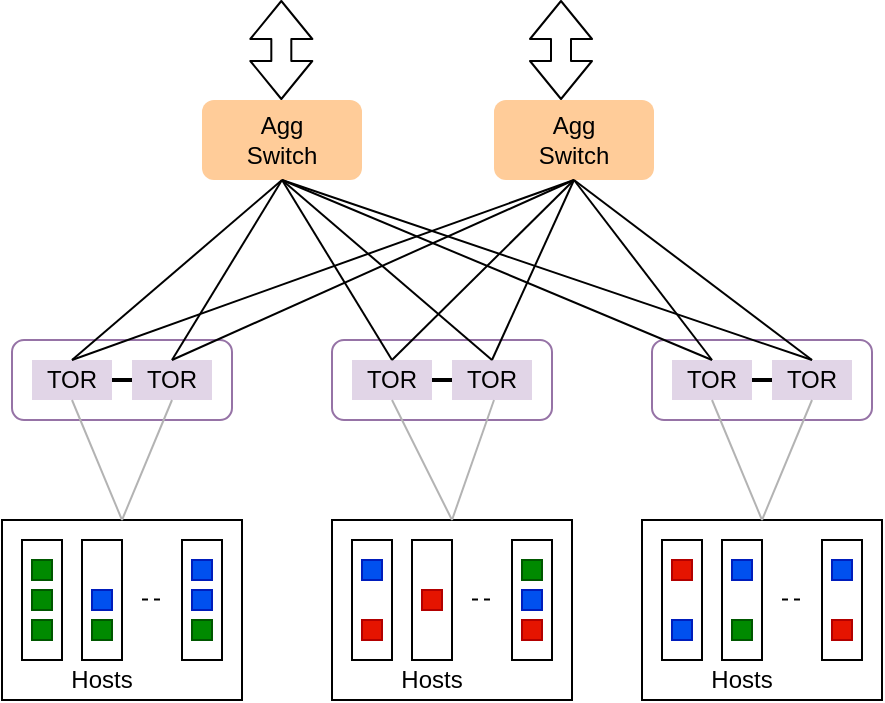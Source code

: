 <mxfile version="12.4.2" type="github" pages="1">
  <diagram id="Zf1moELY5aSaE2jxueNO" name="Page-1">
    <mxGraphModel dx="1135" dy="656" grid="1" gridSize="10" guides="1" tooltips="1" connect="1" arrows="1" fold="1" page="1" pageScale="1" pageWidth="1100" pageHeight="850" math="0" shadow="0">
      <root>
        <mxCell id="0"/>
        <mxCell id="1" parent="0"/>
        <mxCell id="HJ_L1rE2T7s1D5HdSCg_-11" value="" style="rounded=0;whiteSpace=wrap;html=1;fillColor=none;" vertex="1" parent="1">
          <mxGeometry x="330" y="460" width="120" height="90" as="geometry"/>
        </mxCell>
        <mxCell id="HJ_L1rE2T7s1D5HdSCg_-39" value="" style="rounded=0;whiteSpace=wrap;html=1;fillColor=none;" vertex="1" parent="1">
          <mxGeometry x="650" y="460" width="120" height="90" as="geometry"/>
        </mxCell>
        <mxCell id="HJ_L1rE2T7s1D5HdSCg_-25" value="" style="rounded=0;whiteSpace=wrap;html=1;fillColor=none;" vertex="1" parent="1">
          <mxGeometry x="495" y="460" width="120" height="90" as="geometry"/>
        </mxCell>
        <mxCell id="LaCptTWRg6OUw0mQEfFn-7" value="" style="group" parent="1" vertex="1" connectable="0">
          <mxGeometry x="335" y="370" width="110" height="40" as="geometry"/>
        </mxCell>
        <mxCell id="LaCptTWRg6OUw0mQEfFn-5" value="" style="rounded=1;whiteSpace=wrap;html=1;fillColor=none;strokeColor=#9673a6;" parent="LaCptTWRg6OUw0mQEfFn-7" vertex="1">
          <mxGeometry width="110" height="40" as="geometry"/>
        </mxCell>
        <mxCell id="LaCptTWRg6OUw0mQEfFn-1" value="TOR" style="rounded=0;whiteSpace=wrap;html=1;fillColor=#e1d5e7;strokeColor=none;" parent="LaCptTWRg6OUw0mQEfFn-7" vertex="1">
          <mxGeometry x="10" y="10" width="40" height="20" as="geometry"/>
        </mxCell>
        <mxCell id="LaCptTWRg6OUw0mQEfFn-2" value="TOR" style="rounded=0;whiteSpace=wrap;html=1;fillColor=#e1d5e7;strokeColor=none;" parent="LaCptTWRg6OUw0mQEfFn-7" vertex="1">
          <mxGeometry x="60" y="10" width="40" height="20" as="geometry"/>
        </mxCell>
        <mxCell id="LaCptTWRg6OUw0mQEfFn-3" value="" style="endArrow=none;html=1;strokeWidth=2;entryX=0;entryY=0.5;entryDx=0;entryDy=0;exitX=1;exitY=0.5;exitDx=0;exitDy=0;" parent="LaCptTWRg6OUw0mQEfFn-7" source="LaCptTWRg6OUw0mQEfFn-1" target="LaCptTWRg6OUw0mQEfFn-2" edge="1">
          <mxGeometry width="50" height="50" relative="1" as="geometry">
            <mxPoint x="10" y="100" as="sourcePoint"/>
            <mxPoint x="60" y="50" as="targetPoint"/>
          </mxGeometry>
        </mxCell>
        <mxCell id="LaCptTWRg6OUw0mQEfFn-9" value="" style="group" parent="1" vertex="1" connectable="0">
          <mxGeometry x="495" y="370" width="110" height="40" as="geometry"/>
        </mxCell>
        <mxCell id="LaCptTWRg6OUw0mQEfFn-10" value="" style="rounded=1;whiteSpace=wrap;html=1;fillColor=none;strokeColor=#9673a6;" parent="LaCptTWRg6OUw0mQEfFn-9" vertex="1">
          <mxGeometry width="110" height="40" as="geometry"/>
        </mxCell>
        <mxCell id="LaCptTWRg6OUw0mQEfFn-11" value="TOR" style="rounded=0;whiteSpace=wrap;html=1;fillColor=#e1d5e7;strokeColor=none;" parent="LaCptTWRg6OUw0mQEfFn-9" vertex="1">
          <mxGeometry x="10" y="10" width="40" height="20" as="geometry"/>
        </mxCell>
        <mxCell id="LaCptTWRg6OUw0mQEfFn-12" value="TOR" style="rounded=0;whiteSpace=wrap;html=1;fillColor=#e1d5e7;strokeColor=none;" parent="LaCptTWRg6OUw0mQEfFn-9" vertex="1">
          <mxGeometry x="60" y="10" width="40" height="20" as="geometry"/>
        </mxCell>
        <mxCell id="LaCptTWRg6OUw0mQEfFn-13" value="" style="endArrow=none;html=1;strokeWidth=2;entryX=0;entryY=0.5;entryDx=0;entryDy=0;exitX=1;exitY=0.5;exitDx=0;exitDy=0;" parent="LaCptTWRg6OUw0mQEfFn-9" source="LaCptTWRg6OUw0mQEfFn-11" target="LaCptTWRg6OUw0mQEfFn-12" edge="1">
          <mxGeometry width="50" height="50" relative="1" as="geometry">
            <mxPoint x="10" y="100" as="sourcePoint"/>
            <mxPoint x="60" y="50" as="targetPoint"/>
          </mxGeometry>
        </mxCell>
        <mxCell id="LaCptTWRg6OUw0mQEfFn-14" value="" style="group" parent="1" vertex="1" connectable="0">
          <mxGeometry x="655" y="370" width="110" height="40" as="geometry"/>
        </mxCell>
        <mxCell id="LaCptTWRg6OUw0mQEfFn-15" value="" style="rounded=1;whiteSpace=wrap;html=1;fillColor=none;strokeColor=#9673a6;" parent="LaCptTWRg6OUw0mQEfFn-14" vertex="1">
          <mxGeometry width="110" height="40" as="geometry"/>
        </mxCell>
        <mxCell id="LaCptTWRg6OUw0mQEfFn-16" value="TOR" style="rounded=0;whiteSpace=wrap;html=1;fillColor=#e1d5e7;strokeColor=none;" parent="LaCptTWRg6OUw0mQEfFn-14" vertex="1">
          <mxGeometry x="10" y="10" width="40" height="20" as="geometry"/>
        </mxCell>
        <mxCell id="LaCptTWRg6OUw0mQEfFn-17" value="TOR" style="rounded=0;whiteSpace=wrap;html=1;fillColor=#e1d5e7;strokeColor=none;" parent="LaCptTWRg6OUw0mQEfFn-14" vertex="1">
          <mxGeometry x="60" y="10" width="40" height="20" as="geometry"/>
        </mxCell>
        <mxCell id="LaCptTWRg6OUw0mQEfFn-18" value="" style="endArrow=none;html=1;strokeWidth=2;entryX=0;entryY=0.5;entryDx=0;entryDy=0;exitX=1;exitY=0.5;exitDx=0;exitDy=0;" parent="LaCptTWRg6OUw0mQEfFn-14" source="LaCptTWRg6OUw0mQEfFn-16" target="LaCptTWRg6OUw0mQEfFn-17" edge="1">
          <mxGeometry width="50" height="50" relative="1" as="geometry">
            <mxPoint x="10" y="100" as="sourcePoint"/>
            <mxPoint x="60" y="50" as="targetPoint"/>
          </mxGeometry>
        </mxCell>
        <mxCell id="LaCptTWRg6OUw0mQEfFn-19" value="" style="rounded=0;whiteSpace=wrap;html=1;fillColor=none;" parent="1" vertex="1">
          <mxGeometry x="340" y="470" width="20" height="60" as="geometry"/>
        </mxCell>
        <mxCell id="LaCptTWRg6OUw0mQEfFn-21" value="" style="rounded=0;whiteSpace=wrap;html=1;fillColor=none;" parent="1" vertex="1">
          <mxGeometry x="370" y="470" width="20" height="60" as="geometry"/>
        </mxCell>
        <mxCell id="LaCptTWRg6OUw0mQEfFn-22" value="" style="rounded=0;whiteSpace=wrap;html=1;fillColor=none;" parent="1" vertex="1">
          <mxGeometry x="420" y="470" width="20" height="60" as="geometry"/>
        </mxCell>
        <mxCell id="LaCptTWRg6OUw0mQEfFn-23" value="" style="endArrow=none;dashed=1;html=1;strokeWidth=1;" parent="1" edge="1">
          <mxGeometry width="50" height="50" relative="1" as="geometry">
            <mxPoint x="400" y="499.76" as="sourcePoint"/>
            <mxPoint x="410" y="499.76" as="targetPoint"/>
          </mxGeometry>
        </mxCell>
        <mxCell id="HJ_L1rE2T7s1D5HdSCg_-1" value="" style="whiteSpace=wrap;html=1;aspect=fixed;fillColor=#008a00;strokeColor=#005700;fontColor=#ffffff;" vertex="1" parent="1">
          <mxGeometry x="345" y="510" width="10" height="10" as="geometry"/>
        </mxCell>
        <mxCell id="HJ_L1rE2T7s1D5HdSCg_-2" value="" style="whiteSpace=wrap;html=1;aspect=fixed;fillColor=#008a00;strokeColor=#005700;fontColor=#ffffff;" vertex="1" parent="1">
          <mxGeometry x="425" y="510" width="10" height="10" as="geometry"/>
        </mxCell>
        <mxCell id="HJ_L1rE2T7s1D5HdSCg_-3" value="" style="whiteSpace=wrap;html=1;aspect=fixed;fillColor=#008a00;strokeColor=#005700;fontColor=#ffffff;" vertex="1" parent="1">
          <mxGeometry x="345" y="495" width="10" height="10" as="geometry"/>
        </mxCell>
        <mxCell id="HJ_L1rE2T7s1D5HdSCg_-4" value="" style="whiteSpace=wrap;html=1;aspect=fixed;fillColor=#008a00;strokeColor=#005700;fontColor=#ffffff;" vertex="1" parent="1">
          <mxGeometry x="345" y="480" width="10" height="10" as="geometry"/>
        </mxCell>
        <mxCell id="HJ_L1rE2T7s1D5HdSCg_-5" value="" style="whiteSpace=wrap;html=1;aspect=fixed;fillColor=#0050ef;strokeColor=#001DBC;fontColor=#ffffff;" vertex="1" parent="1">
          <mxGeometry x="375" y="495" width="10" height="10" as="geometry"/>
        </mxCell>
        <mxCell id="HJ_L1rE2T7s1D5HdSCg_-6" value="" style="whiteSpace=wrap;html=1;aspect=fixed;fillColor=#008a00;strokeColor=#005700;fontColor=#ffffff;" vertex="1" parent="1">
          <mxGeometry x="375" y="510" width="10" height="10" as="geometry"/>
        </mxCell>
        <mxCell id="HJ_L1rE2T7s1D5HdSCg_-8" value="" style="whiteSpace=wrap;html=1;aspect=fixed;fillColor=#0050ef;strokeColor=#001DBC;fontColor=#ffffff;" vertex="1" parent="1">
          <mxGeometry x="425" y="495" width="10" height="10" as="geometry"/>
        </mxCell>
        <mxCell id="HJ_L1rE2T7s1D5HdSCg_-9" value="" style="whiteSpace=wrap;html=1;aspect=fixed;fillColor=#0050ef;strokeColor=#001DBC;fontColor=#ffffff;" vertex="1" parent="1">
          <mxGeometry x="425" y="480" width="10" height="10" as="geometry"/>
        </mxCell>
        <mxCell id="HJ_L1rE2T7s1D5HdSCg_-10" value="Hosts" style="text;html=1;strokeColor=none;fillColor=none;align=center;verticalAlign=middle;whiteSpace=wrap;rounded=0;" vertex="1" parent="1">
          <mxGeometry x="360" y="530" width="40" height="20" as="geometry"/>
        </mxCell>
        <mxCell id="HJ_L1rE2T7s1D5HdSCg_-12" value="" style="rounded=0;whiteSpace=wrap;html=1;fillColor=none;" vertex="1" parent="1">
          <mxGeometry x="505" y="470" width="20" height="60" as="geometry"/>
        </mxCell>
        <mxCell id="HJ_L1rE2T7s1D5HdSCg_-13" value="" style="rounded=0;whiteSpace=wrap;html=1;fillColor=none;" vertex="1" parent="1">
          <mxGeometry x="535" y="470" width="20" height="60" as="geometry"/>
        </mxCell>
        <mxCell id="HJ_L1rE2T7s1D5HdSCg_-14" value="" style="rounded=0;whiteSpace=wrap;html=1;fillColor=none;" vertex="1" parent="1">
          <mxGeometry x="585" y="470" width="20" height="60" as="geometry"/>
        </mxCell>
        <mxCell id="HJ_L1rE2T7s1D5HdSCg_-15" value="" style="endArrow=none;dashed=1;html=1;strokeWidth=1;" edge="1" parent="1">
          <mxGeometry width="50" height="50" relative="1" as="geometry">
            <mxPoint x="565" y="499.76" as="sourcePoint"/>
            <mxPoint x="575" y="499.76" as="targetPoint"/>
          </mxGeometry>
        </mxCell>
        <mxCell id="HJ_L1rE2T7s1D5HdSCg_-16" value="" style="whiteSpace=wrap;html=1;aspect=fixed;fillColor=#e51400;strokeColor=#B20000;fontColor=#ffffff;" vertex="1" parent="1">
          <mxGeometry x="510" y="510" width="10" height="10" as="geometry"/>
        </mxCell>
        <mxCell id="HJ_L1rE2T7s1D5HdSCg_-17" value="" style="whiteSpace=wrap;html=1;aspect=fixed;fillColor=#e51400;strokeColor=#B20000;fontColor=#ffffff;" vertex="1" parent="1">
          <mxGeometry x="590" y="510" width="10" height="10" as="geometry"/>
        </mxCell>
        <mxCell id="HJ_L1rE2T7s1D5HdSCg_-20" value="" style="whiteSpace=wrap;html=1;aspect=fixed;fillColor=#e51400;strokeColor=#B20000;fontColor=#ffffff;" vertex="1" parent="1">
          <mxGeometry x="540" y="495" width="10" height="10" as="geometry"/>
        </mxCell>
        <mxCell id="HJ_L1rE2T7s1D5HdSCg_-22" value="" style="whiteSpace=wrap;html=1;aspect=fixed;fillColor=#0050ef;strokeColor=#001DBC;fontColor=#ffffff;" vertex="1" parent="1">
          <mxGeometry x="590" y="495" width="10" height="10" as="geometry"/>
        </mxCell>
        <mxCell id="HJ_L1rE2T7s1D5HdSCg_-24" value="Hosts" style="text;html=1;strokeColor=none;fillColor=none;align=center;verticalAlign=middle;whiteSpace=wrap;rounded=0;" vertex="1" parent="1">
          <mxGeometry x="525" y="530" width="40" height="20" as="geometry"/>
        </mxCell>
        <mxCell id="HJ_L1rE2T7s1D5HdSCg_-26" value="" style="rounded=0;whiteSpace=wrap;html=1;fillColor=none;" vertex="1" parent="1">
          <mxGeometry x="660" y="470" width="20" height="60" as="geometry"/>
        </mxCell>
        <mxCell id="HJ_L1rE2T7s1D5HdSCg_-27" value="" style="rounded=0;whiteSpace=wrap;html=1;fillColor=none;" vertex="1" parent="1">
          <mxGeometry x="690" y="470" width="20" height="60" as="geometry"/>
        </mxCell>
        <mxCell id="HJ_L1rE2T7s1D5HdSCg_-28" value="" style="rounded=0;whiteSpace=wrap;html=1;fillColor=none;" vertex="1" parent="1">
          <mxGeometry x="740" y="470" width="20" height="60" as="geometry"/>
        </mxCell>
        <mxCell id="HJ_L1rE2T7s1D5HdSCg_-29" value="" style="endArrow=none;dashed=1;html=1;strokeWidth=1;" edge="1" parent="1">
          <mxGeometry width="50" height="50" relative="1" as="geometry">
            <mxPoint x="720" y="499.76" as="sourcePoint"/>
            <mxPoint x="730" y="499.76" as="targetPoint"/>
          </mxGeometry>
        </mxCell>
        <mxCell id="HJ_L1rE2T7s1D5HdSCg_-30" value="" style="whiteSpace=wrap;html=1;aspect=fixed;fillColor=#0050ef;strokeColor=#001DBC;fontColor=#ffffff;" vertex="1" parent="1">
          <mxGeometry x="665" y="510" width="10" height="10" as="geometry"/>
        </mxCell>
        <mxCell id="HJ_L1rE2T7s1D5HdSCg_-31" value="" style="whiteSpace=wrap;html=1;aspect=fixed;fillColor=#e51400;strokeColor=#B20000;fontColor=#ffffff;" vertex="1" parent="1">
          <mxGeometry x="745" y="510" width="10" height="10" as="geometry"/>
        </mxCell>
        <mxCell id="HJ_L1rE2T7s1D5HdSCg_-33" value="" style="whiteSpace=wrap;html=1;aspect=fixed;fillColor=#e51400;strokeColor=#B20000;fontColor=#ffffff;" vertex="1" parent="1">
          <mxGeometry x="665" y="480" width="10" height="10" as="geometry"/>
        </mxCell>
        <mxCell id="HJ_L1rE2T7s1D5HdSCg_-35" value="" style="whiteSpace=wrap;html=1;aspect=fixed;fillColor=#008a00;strokeColor=#005700;fontColor=#ffffff;" vertex="1" parent="1">
          <mxGeometry x="695" y="510" width="10" height="10" as="geometry"/>
        </mxCell>
        <mxCell id="HJ_L1rE2T7s1D5HdSCg_-37" value="" style="whiteSpace=wrap;html=1;aspect=fixed;fillColor=#0050ef;strokeColor=#001DBC;fontColor=#ffffff;" vertex="1" parent="1">
          <mxGeometry x="745" y="480" width="10" height="10" as="geometry"/>
        </mxCell>
        <mxCell id="HJ_L1rE2T7s1D5HdSCg_-38" value="Hosts" style="text;html=1;strokeColor=none;fillColor=none;align=center;verticalAlign=middle;whiteSpace=wrap;rounded=0;" vertex="1" parent="1">
          <mxGeometry x="680" y="530" width="40" height="20" as="geometry"/>
        </mxCell>
        <mxCell id="HJ_L1rE2T7s1D5HdSCg_-40" value="" style="whiteSpace=wrap;html=1;aspect=fixed;fillColor=#008a00;strokeColor=#005700;fontColor=#ffffff;" vertex="1" parent="1">
          <mxGeometry x="590" y="480" width="10" height="10" as="geometry"/>
        </mxCell>
        <mxCell id="HJ_L1rE2T7s1D5HdSCg_-41" value="" style="whiteSpace=wrap;html=1;aspect=fixed;fillColor=#0050ef;strokeColor=#001DBC;fontColor=#ffffff;" vertex="1" parent="1">
          <mxGeometry x="510" y="480" width="10" height="10" as="geometry"/>
        </mxCell>
        <mxCell id="HJ_L1rE2T7s1D5HdSCg_-42" value="" style="whiteSpace=wrap;html=1;aspect=fixed;fillColor=#0050ef;strokeColor=#001DBC;fontColor=#ffffff;" vertex="1" parent="1">
          <mxGeometry x="695" y="480" width="10" height="10" as="geometry"/>
        </mxCell>
        <mxCell id="HJ_L1rE2T7s1D5HdSCg_-43" value="Agg &lt;br&gt;Switch" style="rounded=1;whiteSpace=wrap;html=1;fillColor=#ffcc99;strokeColor=none;" vertex="1" parent="1">
          <mxGeometry x="430" y="250" width="80" height="40" as="geometry"/>
        </mxCell>
        <mxCell id="HJ_L1rE2T7s1D5HdSCg_-45" value="Agg&lt;br&gt;Switch" style="rounded=1;whiteSpace=wrap;html=1;fillColor=#ffcc99;strokeColor=none;" vertex="1" parent="1">
          <mxGeometry x="576" y="250" width="80" height="40" as="geometry"/>
        </mxCell>
        <mxCell id="HJ_L1rE2T7s1D5HdSCg_-46" value="" style="endArrow=none;html=1;strokeWidth=1;exitX=0.5;exitY=0;exitDx=0;exitDy=0;entryX=0.5;entryY=1;entryDx=0;entryDy=0;" edge="1" parent="1" source="LaCptTWRg6OUw0mQEfFn-16" target="HJ_L1rE2T7s1D5HdSCg_-43">
          <mxGeometry width="50" height="50" relative="1" as="geometry">
            <mxPoint x="230" y="340" as="sourcePoint"/>
            <mxPoint x="280" y="290" as="targetPoint"/>
          </mxGeometry>
        </mxCell>
        <mxCell id="HJ_L1rE2T7s1D5HdSCg_-48" value="" style="endArrow=none;html=1;strokeWidth=1;entryX=0.5;entryY=1;entryDx=0;entryDy=0;exitX=0.5;exitY=0;exitDx=0;exitDy=0;" edge="1" parent="1" source="LaCptTWRg6OUw0mQEfFn-1" target="HJ_L1rE2T7s1D5HdSCg_-43">
          <mxGeometry width="50" height="50" relative="1" as="geometry">
            <mxPoint x="365" y="350" as="sourcePoint"/>
            <mxPoint x="415" y="300" as="targetPoint"/>
          </mxGeometry>
        </mxCell>
        <mxCell id="HJ_L1rE2T7s1D5HdSCg_-49" value="" style="endArrow=none;html=1;strokeWidth=1;exitX=0.5;exitY=0;exitDx=0;exitDy=0;entryX=0.5;entryY=1;entryDx=0;entryDy=0;" edge="1" parent="1" source="LaCptTWRg6OUw0mQEfFn-1" target="HJ_L1rE2T7s1D5HdSCg_-45">
          <mxGeometry width="50" height="50" relative="1" as="geometry">
            <mxPoint x="310" y="350" as="sourcePoint"/>
            <mxPoint x="360" y="300" as="targetPoint"/>
          </mxGeometry>
        </mxCell>
        <mxCell id="HJ_L1rE2T7s1D5HdSCg_-50" value="" style="endArrow=none;html=1;strokeWidth=1;entryX=0.5;entryY=1;entryDx=0;entryDy=0;exitX=0.5;exitY=0;exitDx=0;exitDy=0;" edge="1" parent="1" source="LaCptTWRg6OUw0mQEfFn-2" target="HJ_L1rE2T7s1D5HdSCg_-43">
          <mxGeometry width="50" height="50" relative="1" as="geometry">
            <mxPoint x="270" y="350" as="sourcePoint"/>
            <mxPoint x="320" y="300" as="targetPoint"/>
          </mxGeometry>
        </mxCell>
        <mxCell id="HJ_L1rE2T7s1D5HdSCg_-51" value="" style="endArrow=none;html=1;strokeWidth=1;exitX=0.5;exitY=0;exitDx=0;exitDy=0;entryX=0.5;entryY=1;entryDx=0;entryDy=0;" edge="1" parent="1" source="LaCptTWRg6OUw0mQEfFn-2" target="HJ_L1rE2T7s1D5HdSCg_-45">
          <mxGeometry width="50" height="50" relative="1" as="geometry">
            <mxPoint x="270" y="350" as="sourcePoint"/>
            <mxPoint x="320" y="300" as="targetPoint"/>
          </mxGeometry>
        </mxCell>
        <mxCell id="HJ_L1rE2T7s1D5HdSCg_-52" value="" style="endArrow=none;html=1;strokeWidth=1;exitX=0.5;exitY=0;exitDx=0;exitDy=0;entryX=0.5;entryY=1;entryDx=0;entryDy=0;" edge="1" parent="1" source="LaCptTWRg6OUw0mQEfFn-11" target="HJ_L1rE2T7s1D5HdSCg_-43">
          <mxGeometry width="50" height="50" relative="1" as="geometry">
            <mxPoint x="270" y="340" as="sourcePoint"/>
            <mxPoint x="320" y="290" as="targetPoint"/>
          </mxGeometry>
        </mxCell>
        <mxCell id="HJ_L1rE2T7s1D5HdSCg_-53" value="" style="endArrow=none;html=1;strokeWidth=1;exitX=0.5;exitY=0;exitDx=0;exitDy=0;entryX=0.5;entryY=1;entryDx=0;entryDy=0;" edge="1" parent="1" source="LaCptTWRg6OUw0mQEfFn-11" target="HJ_L1rE2T7s1D5HdSCg_-45">
          <mxGeometry width="50" height="50" relative="1" as="geometry">
            <mxPoint x="260" y="350" as="sourcePoint"/>
            <mxPoint x="610" y="290" as="targetPoint"/>
          </mxGeometry>
        </mxCell>
        <mxCell id="HJ_L1rE2T7s1D5HdSCg_-54" value="" style="endArrow=none;html=1;strokeWidth=1;exitX=0.5;exitY=0;exitDx=0;exitDy=0;entryX=0.5;entryY=1;entryDx=0;entryDy=0;" edge="1" parent="1" source="LaCptTWRg6OUw0mQEfFn-12" target="HJ_L1rE2T7s1D5HdSCg_-43">
          <mxGeometry width="50" height="50" relative="1" as="geometry">
            <mxPoint x="260" y="350" as="sourcePoint"/>
            <mxPoint x="310" y="300" as="targetPoint"/>
          </mxGeometry>
        </mxCell>
        <mxCell id="HJ_L1rE2T7s1D5HdSCg_-55" value="" style="endArrow=none;html=1;strokeWidth=1;exitX=0.5;exitY=0;exitDx=0;exitDy=0;entryX=0.5;entryY=1;entryDx=0;entryDy=0;" edge="1" parent="1" source="LaCptTWRg6OUw0mQEfFn-12" target="HJ_L1rE2T7s1D5HdSCg_-45">
          <mxGeometry width="50" height="50" relative="1" as="geometry">
            <mxPoint x="285" y="350" as="sourcePoint"/>
            <mxPoint x="335" y="300" as="targetPoint"/>
          </mxGeometry>
        </mxCell>
        <mxCell id="HJ_L1rE2T7s1D5HdSCg_-57" value="" style="shape=flexArrow;endArrow=classic;startArrow=classic;html=1;strokeWidth=1;exitX=0.5;exitY=0;exitDx=0;exitDy=0;" edge="1" parent="1">
          <mxGeometry width="50" height="50" relative="1" as="geometry">
            <mxPoint x="609.5" y="250" as="sourcePoint"/>
            <mxPoint x="609.5" y="200" as="targetPoint"/>
          </mxGeometry>
        </mxCell>
        <mxCell id="HJ_L1rE2T7s1D5HdSCg_-58" value="" style="endArrow=none;html=1;strokeWidth=1;exitX=0.5;exitY=0;exitDx=0;exitDy=0;entryX=0.5;entryY=1;entryDx=0;entryDy=0;" edge="1" parent="1" source="LaCptTWRg6OUw0mQEfFn-16" target="HJ_L1rE2T7s1D5HdSCg_-45">
          <mxGeometry width="50" height="50" relative="1" as="geometry">
            <mxPoint x="755" y="370" as="sourcePoint"/>
            <mxPoint x="510" y="280" as="targetPoint"/>
          </mxGeometry>
        </mxCell>
        <mxCell id="HJ_L1rE2T7s1D5HdSCg_-59" value="" style="endArrow=none;html=1;strokeWidth=1;exitX=0.5;exitY=0;exitDx=0;exitDy=0;entryX=0.5;entryY=1;entryDx=0;entryDy=0;" edge="1" parent="1" source="LaCptTWRg6OUw0mQEfFn-17" target="HJ_L1rE2T7s1D5HdSCg_-43">
          <mxGeometry width="50" height="50" relative="1" as="geometry">
            <mxPoint x="735" y="370" as="sourcePoint"/>
            <mxPoint x="660" y="280" as="targetPoint"/>
          </mxGeometry>
        </mxCell>
        <mxCell id="HJ_L1rE2T7s1D5HdSCg_-60" value="" style="endArrow=none;html=1;strokeWidth=1;exitX=0.5;exitY=0;exitDx=0;exitDy=0;entryX=0.5;entryY=1;entryDx=0;entryDy=0;" edge="1" parent="1" source="LaCptTWRg6OUw0mQEfFn-17" target="HJ_L1rE2T7s1D5HdSCg_-45">
          <mxGeometry width="50" height="50" relative="1" as="geometry">
            <mxPoint x="740" y="370" as="sourcePoint"/>
            <mxPoint x="665" y="280" as="targetPoint"/>
          </mxGeometry>
        </mxCell>
        <mxCell id="HJ_L1rE2T7s1D5HdSCg_-61" value="" style="shape=flexArrow;endArrow=classic;startArrow=classic;html=1;strokeWidth=1;exitX=0.5;exitY=0;exitDx=0;exitDy=0;" edge="1" parent="1">
          <mxGeometry width="50" height="50" relative="1" as="geometry">
            <mxPoint x="469.66" y="250" as="sourcePoint"/>
            <mxPoint x="469.66" y="200.0" as="targetPoint"/>
          </mxGeometry>
        </mxCell>
        <mxCell id="HJ_L1rE2T7s1D5HdSCg_-63" value="" style="endArrow=none;html=1;strokeWidth=1;jumpSize=6;strokeColor=#B3B3B3;exitX=0.5;exitY=0;exitDx=0;exitDy=0;entryX=0.5;entryY=1;entryDx=0;entryDy=0;" edge="1" parent="1" source="HJ_L1rE2T7s1D5HdSCg_-11" target="LaCptTWRg6OUw0mQEfFn-1">
          <mxGeometry width="50" height="50" relative="1" as="geometry">
            <mxPoint x="230" y="520" as="sourcePoint"/>
            <mxPoint x="240" y="480" as="targetPoint"/>
          </mxGeometry>
        </mxCell>
        <mxCell id="HJ_L1rE2T7s1D5HdSCg_-64" value="" style="endArrow=none;html=1;strokeWidth=1;jumpSize=6;strokeColor=#B3B3B3;exitX=0.5;exitY=0;exitDx=0;exitDy=0;entryX=0.5;entryY=1;entryDx=0;entryDy=0;" edge="1" parent="1" source="HJ_L1rE2T7s1D5HdSCg_-11" target="LaCptTWRg6OUw0mQEfFn-2">
          <mxGeometry width="50" height="50" relative="1" as="geometry">
            <mxPoint x="300" y="470" as="sourcePoint"/>
            <mxPoint x="315" y="400" as="targetPoint"/>
          </mxGeometry>
        </mxCell>
        <mxCell id="HJ_L1rE2T7s1D5HdSCg_-65" value="" style="endArrow=none;html=1;strokeWidth=1;jumpSize=6;strokeColor=#B3B3B3;exitX=0.5;exitY=0;exitDx=0;exitDy=0;entryX=0.5;entryY=1;entryDx=0;entryDy=0;" edge="1" parent="1" source="HJ_L1rE2T7s1D5HdSCg_-25" target="LaCptTWRg6OUw0mQEfFn-11">
          <mxGeometry width="50" height="50" relative="1" as="geometry">
            <mxPoint x="485" y="454.86" as="sourcePoint"/>
            <mxPoint x="510" y="394.86" as="targetPoint"/>
          </mxGeometry>
        </mxCell>
        <mxCell id="HJ_L1rE2T7s1D5HdSCg_-66" value="" style="endArrow=none;html=1;strokeWidth=1;jumpSize=6;strokeColor=#B3B3B3;exitX=0.5;exitY=0;exitDx=0;exitDy=0;entryX=0.5;entryY=1;entryDx=0;entryDy=0;" edge="1" parent="1" source="HJ_L1rE2T7s1D5HdSCg_-25">
          <mxGeometry width="50" height="50" relative="1" as="geometry">
            <mxPoint x="606" y="460" as="sourcePoint"/>
            <mxPoint x="576" y="400" as="targetPoint"/>
          </mxGeometry>
        </mxCell>
        <mxCell id="HJ_L1rE2T7s1D5HdSCg_-67" value="" style="endArrow=none;html=1;strokeWidth=1;jumpSize=6;strokeColor=#B3B3B3;exitX=0.5;exitY=0;exitDx=0;exitDy=0;entryX=0.5;entryY=1;entryDx=0;entryDy=0;" edge="1" parent="1" source="HJ_L1rE2T7s1D5HdSCg_-39" target="LaCptTWRg6OUw0mQEfFn-16">
          <mxGeometry width="50" height="50" relative="1" as="geometry">
            <mxPoint x="605.5" y="460" as="sourcePoint"/>
            <mxPoint x="626.5" y="400" as="targetPoint"/>
          </mxGeometry>
        </mxCell>
        <mxCell id="HJ_L1rE2T7s1D5HdSCg_-68" value="" style="endArrow=none;html=1;strokeWidth=1;jumpSize=6;strokeColor=#B3B3B3;exitX=0.5;exitY=0;exitDx=0;exitDy=0;entryX=0.5;entryY=1;entryDx=0;entryDy=0;" edge="1" parent="1" source="HJ_L1rE2T7s1D5HdSCg_-39" target="LaCptTWRg6OUw0mQEfFn-17">
          <mxGeometry width="50" height="50" relative="1" as="geometry">
            <mxPoint x="770" y="454.86" as="sourcePoint"/>
            <mxPoint x="745" y="394.86" as="targetPoint"/>
          </mxGeometry>
        </mxCell>
      </root>
    </mxGraphModel>
  </diagram>
</mxfile>
